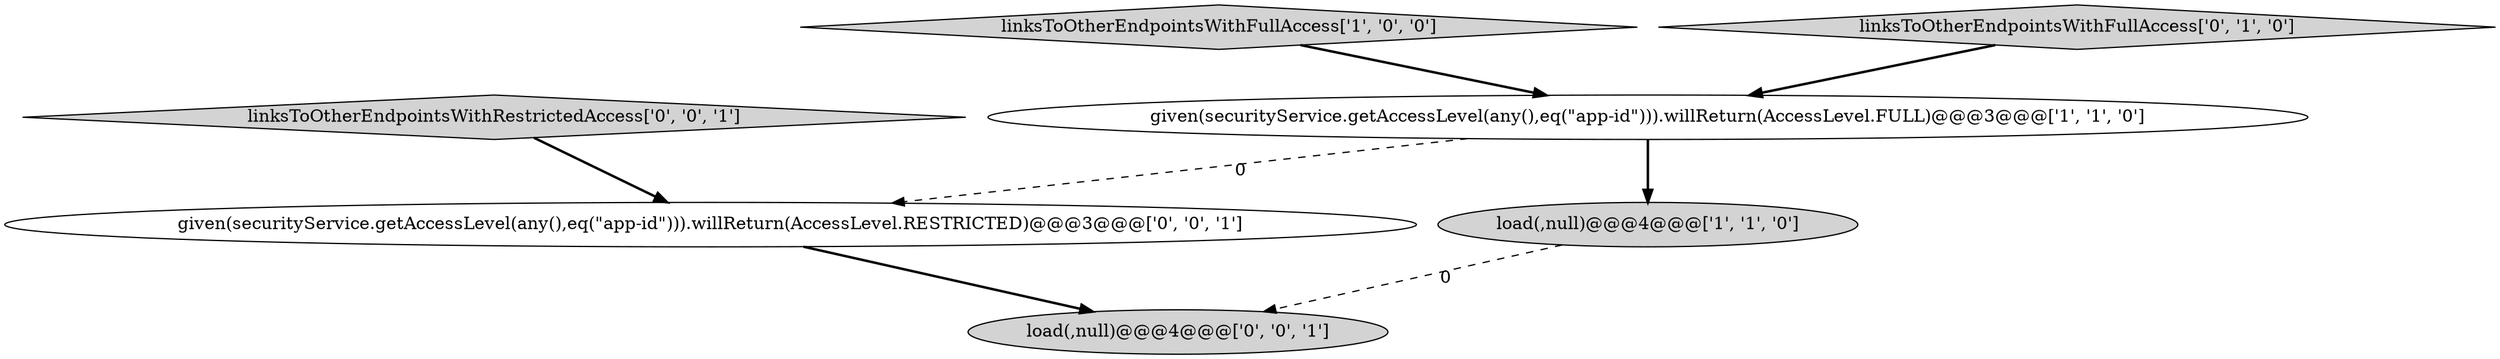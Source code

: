 digraph {
5 [style = filled, label = "load(,null)@@@4@@@['0', '0', '1']", fillcolor = lightgray, shape = ellipse image = "AAA0AAABBB3BBB"];
6 [style = filled, label = "linksToOtherEndpointsWithRestrictedAccess['0', '0', '1']", fillcolor = lightgray, shape = diamond image = "AAA0AAABBB3BBB"];
1 [style = filled, label = "given(securityService.getAccessLevel(any(),eq(\"app-id\"))).willReturn(AccessLevel.FULL)@@@3@@@['1', '1', '0']", fillcolor = white, shape = ellipse image = "AAA0AAABBB1BBB"];
0 [style = filled, label = "linksToOtherEndpointsWithFullAccess['1', '0', '0']", fillcolor = lightgray, shape = diamond image = "AAA0AAABBB1BBB"];
2 [style = filled, label = "load(,null)@@@4@@@['1', '1', '0']", fillcolor = lightgray, shape = ellipse image = "AAA0AAABBB1BBB"];
4 [style = filled, label = "given(securityService.getAccessLevel(any(),eq(\"app-id\"))).willReturn(AccessLevel.RESTRICTED)@@@3@@@['0', '0', '1']", fillcolor = white, shape = ellipse image = "AAA0AAABBB3BBB"];
3 [style = filled, label = "linksToOtherEndpointsWithFullAccess['0', '1', '0']", fillcolor = lightgray, shape = diamond image = "AAA0AAABBB2BBB"];
1->4 [style = dashed, label="0"];
6->4 [style = bold, label=""];
2->5 [style = dashed, label="0"];
1->2 [style = bold, label=""];
3->1 [style = bold, label=""];
4->5 [style = bold, label=""];
0->1 [style = bold, label=""];
}
